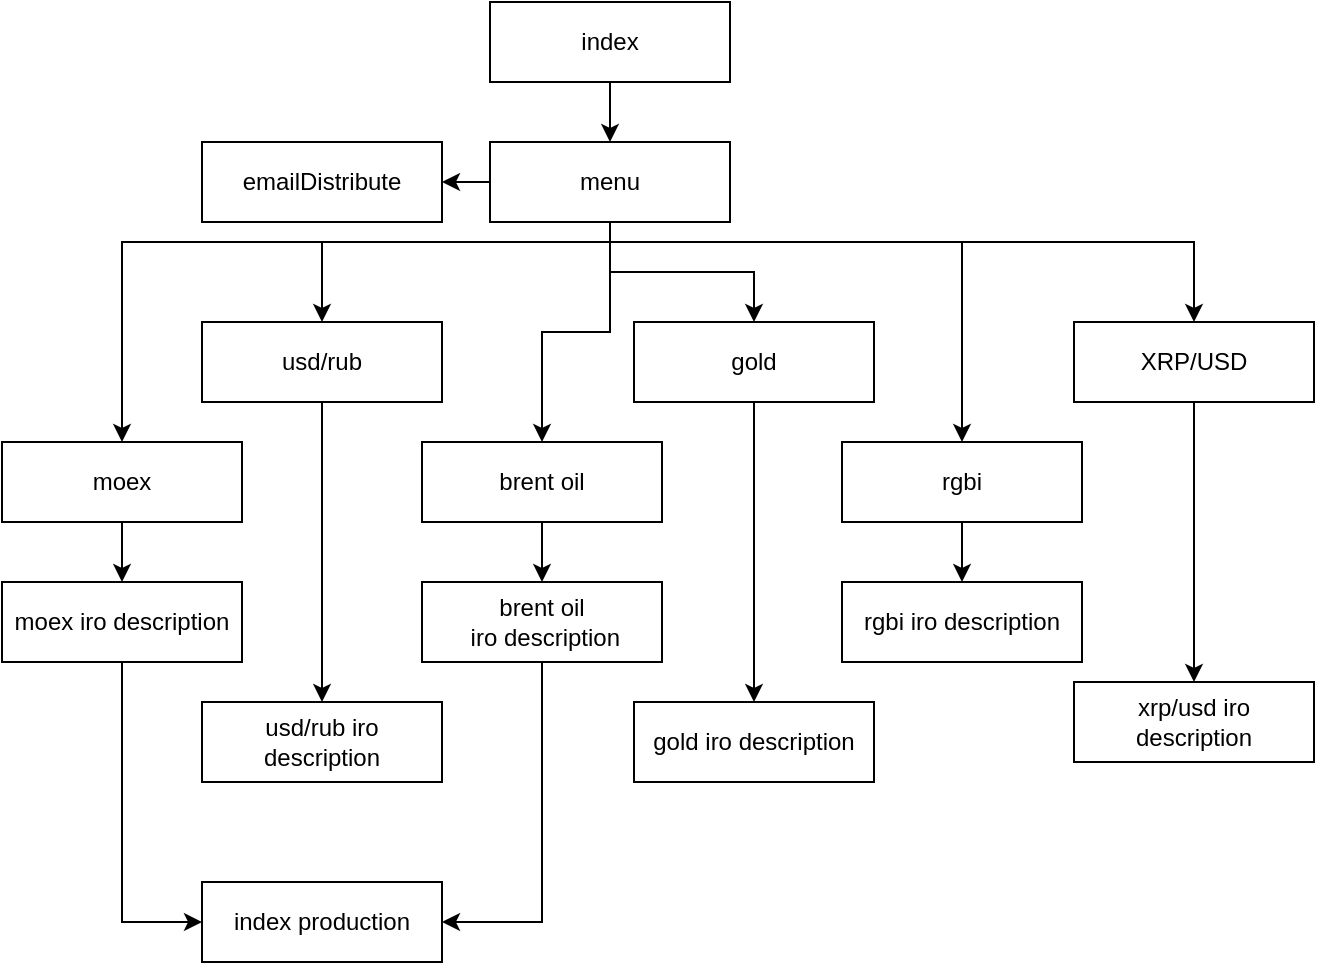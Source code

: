<mxfile version="13.0.3" type="device"><diagram id="u_LLBVOjWECkZJwPBTMF" name="Page-1"><mxGraphModel dx="1113" dy="708" grid="1" gridSize="10" guides="1" tooltips="1" connect="1" arrows="1" fold="1" page="1" pageScale="1" pageWidth="827" pageHeight="1169" math="0" shadow="0"><root><mxCell id="0"/><mxCell id="1" parent="0"/><mxCell id="mW5RC7_l6tnmLCBniumF-1" value="index" style="rounded=0;whiteSpace=wrap;html=1;" vertex="1" parent="1"><mxGeometry x="354" y="70" width="120" height="40" as="geometry"/></mxCell><mxCell id="mW5RC7_l6tnmLCBniumF-20" value="" style="edgeStyle=orthogonalEdgeStyle;rounded=0;orthogonalLoop=1;jettySize=auto;html=1;entryX=0.5;entryY=0;entryDx=0;entryDy=0;" edge="1" parent="1" source="mW5RC7_l6tnmLCBniumF-2" target="mW5RC7_l6tnmLCBniumF-7"><mxGeometry relative="1" as="geometry"/></mxCell><mxCell id="mW5RC7_l6tnmLCBniumF-21" style="edgeStyle=orthogonalEdgeStyle;rounded=0;orthogonalLoop=1;jettySize=auto;html=1;entryX=0.5;entryY=0;entryDx=0;entryDy=0;" edge="1" parent="1" source="mW5RC7_l6tnmLCBniumF-2" target="mW5RC7_l6tnmLCBniumF-3"><mxGeometry relative="1" as="geometry"><Array as="points"><mxPoint x="414" y="190"/><mxPoint x="270" y="190"/></Array></mxGeometry></mxCell><mxCell id="mW5RC7_l6tnmLCBniumF-22" style="edgeStyle=orthogonalEdgeStyle;rounded=0;orthogonalLoop=1;jettySize=auto;html=1;" edge="1" parent="1" source="mW5RC7_l6tnmLCBniumF-2" target="mW5RC7_l6tnmLCBniumF-5"><mxGeometry relative="1" as="geometry"/></mxCell><mxCell id="mW5RC7_l6tnmLCBniumF-23" style="edgeStyle=orthogonalEdgeStyle;rounded=0;orthogonalLoop=1;jettySize=auto;html=1;entryX=0.5;entryY=0;entryDx=0;entryDy=0;" edge="1" parent="1" source="mW5RC7_l6tnmLCBniumF-2" target="mW5RC7_l6tnmLCBniumF-6"><mxGeometry relative="1" as="geometry"><Array as="points"><mxPoint x="414" y="190"/><mxPoint x="170" y="190"/></Array></mxGeometry></mxCell><mxCell id="mW5RC7_l6tnmLCBniumF-24" style="edgeStyle=orthogonalEdgeStyle;rounded=0;orthogonalLoop=1;jettySize=auto;html=1;entryX=0.5;entryY=0;entryDx=0;entryDy=0;" edge="1" parent="1" source="mW5RC7_l6tnmLCBniumF-2" target="mW5RC7_l6tnmLCBniumF-8"><mxGeometry relative="1" as="geometry"><Array as="points"><mxPoint x="414" y="190"/><mxPoint x="590" y="190"/></Array></mxGeometry></mxCell><mxCell id="mW5RC7_l6tnmLCBniumF-25" style="edgeStyle=orthogonalEdgeStyle;rounded=0;orthogonalLoop=1;jettySize=auto;html=1;" edge="1" parent="1" source="mW5RC7_l6tnmLCBniumF-2" target="mW5RC7_l6tnmLCBniumF-4"><mxGeometry relative="1" as="geometry"><Array as="points"><mxPoint x="414" y="190"/><mxPoint x="706" y="190"/></Array></mxGeometry></mxCell><mxCell id="mW5RC7_l6tnmLCBniumF-2" value="menu" style="rounded=0;whiteSpace=wrap;html=1;" vertex="1" parent="1"><mxGeometry x="354" y="140" width="120" height="40" as="geometry"/></mxCell><mxCell id="mW5RC7_l6tnmLCBniumF-33" style="edgeStyle=orthogonalEdgeStyle;rounded=0;orthogonalLoop=1;jettySize=auto;html=1;entryX=0.5;entryY=0;entryDx=0;entryDy=0;" edge="1" parent="1" source="mW5RC7_l6tnmLCBniumF-3" target="mW5RC7_l6tnmLCBniumF-10"><mxGeometry relative="1" as="geometry"/></mxCell><mxCell id="mW5RC7_l6tnmLCBniumF-3" value="usd/rub" style="rounded=0;whiteSpace=wrap;html=1;" vertex="1" parent="1"><mxGeometry x="210" y="230" width="120" height="40" as="geometry"/></mxCell><mxCell id="mW5RC7_l6tnmLCBniumF-32" style="edgeStyle=orthogonalEdgeStyle;rounded=0;orthogonalLoop=1;jettySize=auto;html=1;" edge="1" parent="1" source="mW5RC7_l6tnmLCBniumF-4" target="mW5RC7_l6tnmLCBniumF-14"><mxGeometry relative="1" as="geometry"/></mxCell><mxCell id="mW5RC7_l6tnmLCBniumF-4" value="XRP/USD" style="rounded=0;whiteSpace=wrap;html=1;" vertex="1" parent="1"><mxGeometry x="646" y="230" width="120" height="40" as="geometry"/></mxCell><mxCell id="mW5RC7_l6tnmLCBniumF-29" style="edgeStyle=orthogonalEdgeStyle;rounded=0;orthogonalLoop=1;jettySize=auto;html=1;entryX=0.5;entryY=0;entryDx=0;entryDy=0;" edge="1" parent="1" source="mW5RC7_l6tnmLCBniumF-5" target="mW5RC7_l6tnmLCBniumF-13"><mxGeometry relative="1" as="geometry"/></mxCell><mxCell id="mW5RC7_l6tnmLCBniumF-5" value="brent oil" style="rounded=0;whiteSpace=wrap;html=1;" vertex="1" parent="1"><mxGeometry x="320" y="290" width="120" height="40" as="geometry"/></mxCell><mxCell id="mW5RC7_l6tnmLCBniumF-26" style="edgeStyle=orthogonalEdgeStyle;rounded=0;orthogonalLoop=1;jettySize=auto;html=1;entryX=0.5;entryY=0;entryDx=0;entryDy=0;" edge="1" parent="1" source="mW5RC7_l6tnmLCBniumF-6" target="mW5RC7_l6tnmLCBniumF-9"><mxGeometry relative="1" as="geometry"/></mxCell><mxCell id="mW5RC7_l6tnmLCBniumF-6" value="moex" style="rounded=0;whiteSpace=wrap;html=1;" vertex="1" parent="1"><mxGeometry x="110" y="290" width="120" height="40" as="geometry"/></mxCell><mxCell id="mW5RC7_l6tnmLCBniumF-30" style="edgeStyle=orthogonalEdgeStyle;rounded=0;orthogonalLoop=1;jettySize=auto;html=1;entryX=0.5;entryY=0;entryDx=0;entryDy=0;" edge="1" parent="1" source="mW5RC7_l6tnmLCBniumF-7" target="mW5RC7_l6tnmLCBniumF-12"><mxGeometry relative="1" as="geometry"/></mxCell><mxCell id="mW5RC7_l6tnmLCBniumF-7" value="gold" style="rounded=0;whiteSpace=wrap;html=1;" vertex="1" parent="1"><mxGeometry x="426" y="230" width="120" height="40" as="geometry"/></mxCell><mxCell id="mW5RC7_l6tnmLCBniumF-31" style="edgeStyle=orthogonalEdgeStyle;rounded=0;orthogonalLoop=1;jettySize=auto;html=1;exitX=0.5;exitY=1;exitDx=0;exitDy=0;entryX=0.5;entryY=0;entryDx=0;entryDy=0;" edge="1" parent="1" source="mW5RC7_l6tnmLCBniumF-8" target="mW5RC7_l6tnmLCBniumF-11"><mxGeometry relative="1" as="geometry"/></mxCell><mxCell id="mW5RC7_l6tnmLCBniumF-8" value="rgbi" style="rounded=0;whiteSpace=wrap;html=1;" vertex="1" parent="1"><mxGeometry x="530" y="290" width="120" height="40" as="geometry"/></mxCell><mxCell id="mW5RC7_l6tnmLCBniumF-34" style="edgeStyle=orthogonalEdgeStyle;rounded=0;orthogonalLoop=1;jettySize=auto;html=1;entryX=0;entryY=0.5;entryDx=0;entryDy=0;" edge="1" parent="1" source="mW5RC7_l6tnmLCBniumF-9" target="mW5RC7_l6tnmLCBniumF-15"><mxGeometry relative="1" as="geometry"/></mxCell><mxCell id="mW5RC7_l6tnmLCBniumF-9" value="moex iro description" style="rounded=0;whiteSpace=wrap;html=1;" vertex="1" parent="1"><mxGeometry x="110" y="360" width="120" height="40" as="geometry"/></mxCell><mxCell id="mW5RC7_l6tnmLCBniumF-10" value="usd/rub iro description" style="rounded=0;whiteSpace=wrap;html=1;" vertex="1" parent="1"><mxGeometry x="210" y="420" width="120" height="40" as="geometry"/></mxCell><mxCell id="mW5RC7_l6tnmLCBniumF-11" value="rgbi iro description" style="rounded=0;whiteSpace=wrap;html=1;" vertex="1" parent="1"><mxGeometry x="530" y="360" width="120" height="40" as="geometry"/></mxCell><mxCell id="mW5RC7_l6tnmLCBniumF-12" value="gold iro description" style="rounded=0;whiteSpace=wrap;html=1;" vertex="1" parent="1"><mxGeometry x="426" y="420" width="120" height="40" as="geometry"/></mxCell><mxCell id="mW5RC7_l6tnmLCBniumF-35" style="edgeStyle=orthogonalEdgeStyle;rounded=0;orthogonalLoop=1;jettySize=auto;html=1;entryX=1;entryY=0.5;entryDx=0;entryDy=0;" edge="1" parent="1" source="mW5RC7_l6tnmLCBniumF-13" target="mW5RC7_l6tnmLCBniumF-15"><mxGeometry relative="1" as="geometry"/></mxCell><mxCell id="mW5RC7_l6tnmLCBniumF-13" value="brent oil&lt;br&gt;&amp;nbsp;iro description" style="rounded=0;whiteSpace=wrap;html=1;" vertex="1" parent="1"><mxGeometry x="320" y="360" width="120" height="40" as="geometry"/></mxCell><mxCell id="mW5RC7_l6tnmLCBniumF-14" value="xrp/usd iro&lt;br&gt;description" style="rounded=0;whiteSpace=wrap;html=1;" vertex="1" parent="1"><mxGeometry x="646" y="410" width="120" height="40" as="geometry"/></mxCell><mxCell id="mW5RC7_l6tnmLCBniumF-15" value="index production" style="rounded=0;whiteSpace=wrap;html=1;" vertex="1" parent="1"><mxGeometry x="210" y="510" width="120" height="40" as="geometry"/></mxCell><mxCell id="mW5RC7_l6tnmLCBniumF-16" value="emailDistribute" style="rounded=0;whiteSpace=wrap;html=1;" vertex="1" parent="1"><mxGeometry x="210" y="140" width="120" height="40" as="geometry"/></mxCell><mxCell id="mW5RC7_l6tnmLCBniumF-17" value="" style="endArrow=classic;html=1;exitX=0.5;exitY=1;exitDx=0;exitDy=0;entryX=0.5;entryY=0;entryDx=0;entryDy=0;" edge="1" parent="1" source="mW5RC7_l6tnmLCBniumF-1" target="mW5RC7_l6tnmLCBniumF-2"><mxGeometry width="50" height="50" relative="1" as="geometry"><mxPoint x="410" y="160" as="sourcePoint"/><mxPoint x="460" y="110" as="targetPoint"/></mxGeometry></mxCell><mxCell id="mW5RC7_l6tnmLCBniumF-18" value="" style="endArrow=classic;html=1;entryX=1;entryY=0.5;entryDx=0;entryDy=0;exitX=0;exitY=0.5;exitDx=0;exitDy=0;" edge="1" parent="1" source="mW5RC7_l6tnmLCBniumF-2" target="mW5RC7_l6tnmLCBniumF-16"><mxGeometry width="50" height="50" relative="1" as="geometry"><mxPoint x="340" y="220" as="sourcePoint"/><mxPoint x="390" y="170" as="targetPoint"/></mxGeometry></mxCell></root></mxGraphModel></diagram></mxfile>